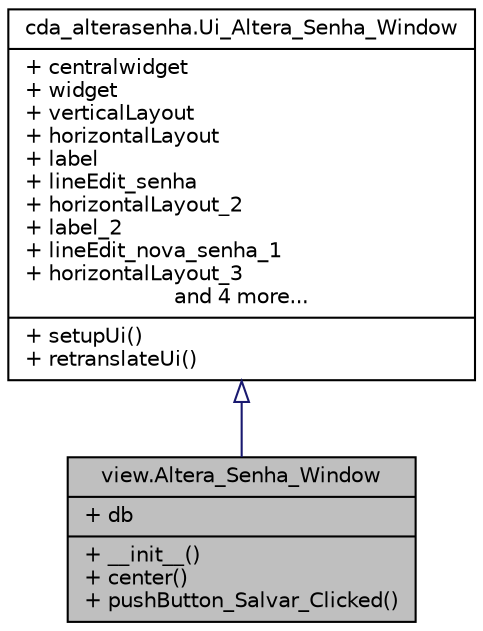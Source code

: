 digraph G
{
 // INTERACTIVE_SVG=YES
  bgcolor="transparent";
  edge [fontname="Helvetica",fontsize="10",labelfontname="Helvetica",labelfontsize="10"];
  node [fontname="Helvetica",fontsize="10",shape=record];
  Node1 [label="{view.Altera_Senha_Window\n|+ db\l|+ __init__()\l+ center()\l+ pushButton_Salvar_Clicked()\l}",height=0.2,width=0.4,color="black", fillcolor="grey75", style="filled" fontcolor="black"];
  Node2 -> Node1 [dir="back",color="midnightblue",fontsize="10",style="solid",arrowtail="onormal",fontname="Helvetica"];
  Node2 [label="{cda_alterasenha.Ui_Altera_Senha_Window\n|+ centralwidget\l+ widget\l+ verticalLayout\l+ horizontalLayout\l+ label\l+ lineEdit_senha\l+ horizontalLayout_2\l+ label_2\l+ lineEdit_nova_senha_1\l+ horizontalLayout_3\land 4 more...|+ setupUi()\l+ retranslateUi()\l}",height=0.2,width=0.4,color="black",URL="$classcda__alterasenha_1_1_ui___altera___senha___window.html"];
}
